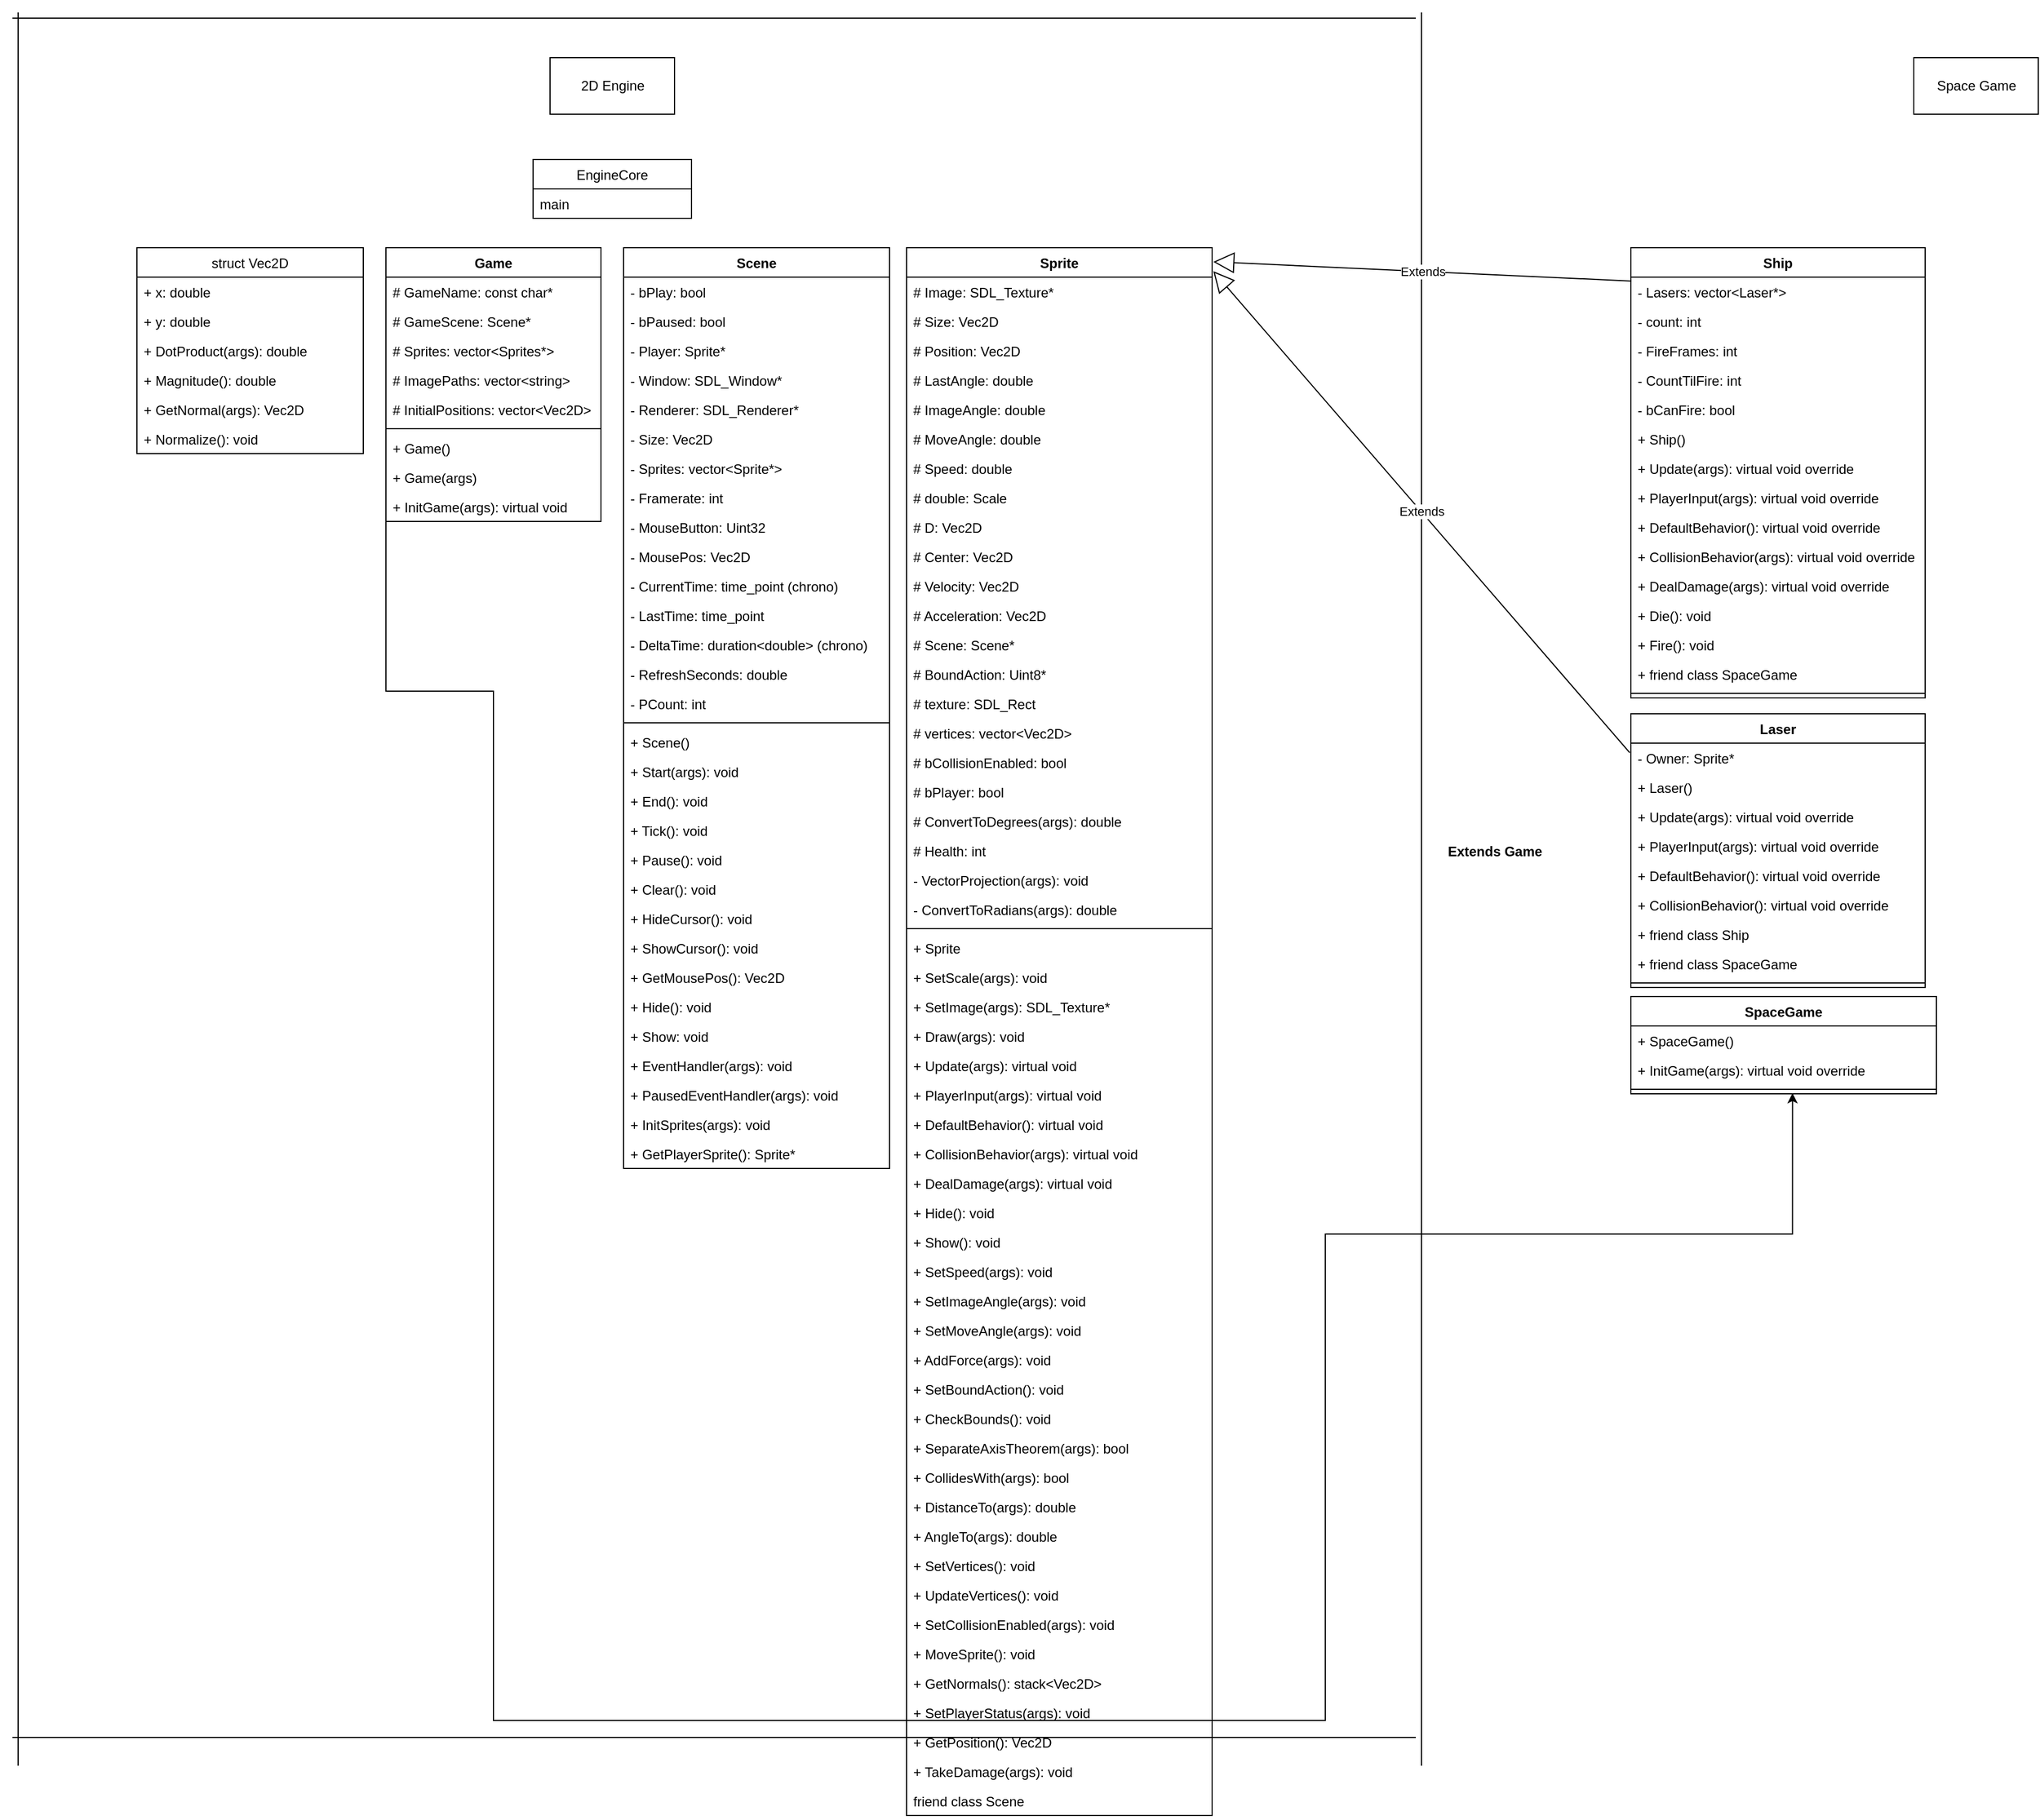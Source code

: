 <mxfile version="15.5.9" type="device"><diagram id="ncvOK1q7Oh20KN4xO-j_" name="Page-1"><mxGraphModel dx="1888" dy="1679" grid="1" gridSize="10" guides="1" tooltips="1" connect="1" arrows="1" fold="1" page="1" pageScale="1" pageWidth="850" pageHeight="1100" math="0" shadow="0"><root><mxCell id="0"/><mxCell id="1" parent="0"/><mxCell id="dJhRRtseYVXLFm0BWdrZ-5" value="Scene" style="swimlane;fontStyle=1;align=center;verticalAlign=top;childLayout=stackLayout;horizontal=1;startSize=26;horizontalStack=0;resizeParent=1;resizeParentMax=0;resizeLast=0;collapsible=1;marginBottom=0;" parent="1" vertex="1"><mxGeometry x="-90" y="-32" width="235" height="814" as="geometry"/></mxCell><mxCell id="dJhRRtseYVXLFm0BWdrZ-6" value="- bPlay: bool" style="text;strokeColor=none;fillColor=none;align=left;verticalAlign=top;spacingLeft=4;spacingRight=4;overflow=hidden;rotatable=0;points=[[0,0.5],[1,0.5]];portConstraint=eastwest;" parent="dJhRRtseYVXLFm0BWdrZ-5" vertex="1"><mxGeometry y="26" width="235" height="26" as="geometry"/></mxCell><mxCell id="dJhRRtseYVXLFm0BWdrZ-9" value="- bPaused: bool" style="text;strokeColor=none;fillColor=none;align=left;verticalAlign=top;spacingLeft=4;spacingRight=4;overflow=hidden;rotatable=0;points=[[0,0.5],[1,0.5]];portConstraint=eastwest;" parent="dJhRRtseYVXLFm0BWdrZ-5" vertex="1"><mxGeometry y="52" width="235" height="26" as="geometry"/></mxCell><mxCell id="dJhRRtseYVXLFm0BWdrZ-10" value="- Player: Sprite*" style="text;strokeColor=none;fillColor=none;align=left;verticalAlign=top;spacingLeft=4;spacingRight=4;overflow=hidden;rotatable=0;points=[[0,0.5],[1,0.5]];portConstraint=eastwest;" parent="dJhRRtseYVXLFm0BWdrZ-5" vertex="1"><mxGeometry y="78" width="235" height="26" as="geometry"/></mxCell><mxCell id="dJhRRtseYVXLFm0BWdrZ-11" value="- Window: SDL_Window*" style="text;strokeColor=none;fillColor=none;align=left;verticalAlign=top;spacingLeft=4;spacingRight=4;overflow=hidden;rotatable=0;points=[[0,0.5],[1,0.5]];portConstraint=eastwest;" parent="dJhRRtseYVXLFm0BWdrZ-5" vertex="1"><mxGeometry y="104" width="235" height="26" as="geometry"/></mxCell><mxCell id="dJhRRtseYVXLFm0BWdrZ-12" value="- Renderer: SDL_Renderer*" style="text;strokeColor=none;fillColor=none;align=left;verticalAlign=top;spacingLeft=4;spacingRight=4;overflow=hidden;rotatable=0;points=[[0,0.5],[1,0.5]];portConstraint=eastwest;" parent="dJhRRtseYVXLFm0BWdrZ-5" vertex="1"><mxGeometry y="130" width="235" height="26" as="geometry"/></mxCell><mxCell id="dJhRRtseYVXLFm0BWdrZ-13" value="- Size: Vec2D" style="text;strokeColor=none;fillColor=none;align=left;verticalAlign=top;spacingLeft=4;spacingRight=4;overflow=hidden;rotatable=0;points=[[0,0.5],[1,0.5]];portConstraint=eastwest;" parent="dJhRRtseYVXLFm0BWdrZ-5" vertex="1"><mxGeometry y="156" width="235" height="26" as="geometry"/></mxCell><mxCell id="dJhRRtseYVXLFm0BWdrZ-14" value="- Sprites: vector&lt;Sprite*&gt;" style="text;strokeColor=none;fillColor=none;align=left;verticalAlign=top;spacingLeft=4;spacingRight=4;overflow=hidden;rotatable=0;points=[[0,0.5],[1,0.5]];portConstraint=eastwest;" parent="dJhRRtseYVXLFm0BWdrZ-5" vertex="1"><mxGeometry y="182" width="235" height="26" as="geometry"/></mxCell><mxCell id="dJhRRtseYVXLFm0BWdrZ-15" value="- Framerate: int" style="text;strokeColor=none;fillColor=none;align=left;verticalAlign=top;spacingLeft=4;spacingRight=4;overflow=hidden;rotatable=0;points=[[0,0.5],[1,0.5]];portConstraint=eastwest;" parent="dJhRRtseYVXLFm0BWdrZ-5" vertex="1"><mxGeometry y="208" width="235" height="26" as="geometry"/></mxCell><mxCell id="dJhRRtseYVXLFm0BWdrZ-16" value="- MouseButton: Uint32" style="text;strokeColor=none;fillColor=none;align=left;verticalAlign=top;spacingLeft=4;spacingRight=4;overflow=hidden;rotatable=0;points=[[0,0.5],[1,0.5]];portConstraint=eastwest;" parent="dJhRRtseYVXLFm0BWdrZ-5" vertex="1"><mxGeometry y="234" width="235" height="26" as="geometry"/></mxCell><mxCell id="dJhRRtseYVXLFm0BWdrZ-17" value="- MousePos: Vec2D" style="text;strokeColor=none;fillColor=none;align=left;verticalAlign=top;spacingLeft=4;spacingRight=4;overflow=hidden;rotatable=0;points=[[0,0.5],[1,0.5]];portConstraint=eastwest;" parent="dJhRRtseYVXLFm0BWdrZ-5" vertex="1"><mxGeometry y="260" width="235" height="26" as="geometry"/></mxCell><mxCell id="dJhRRtseYVXLFm0BWdrZ-18" value="- CurrentTime: time_point (chrono)" style="text;strokeColor=none;fillColor=none;align=left;verticalAlign=top;spacingLeft=4;spacingRight=4;overflow=hidden;rotatable=0;points=[[0,0.5],[1,0.5]];portConstraint=eastwest;" parent="dJhRRtseYVXLFm0BWdrZ-5" vertex="1"><mxGeometry y="286" width="235" height="26" as="geometry"/></mxCell><mxCell id="dJhRRtseYVXLFm0BWdrZ-19" value="- LastTime: time_point" style="text;strokeColor=none;fillColor=none;align=left;verticalAlign=top;spacingLeft=4;spacingRight=4;overflow=hidden;rotatable=0;points=[[0,0.5],[1,0.5]];portConstraint=eastwest;" parent="dJhRRtseYVXLFm0BWdrZ-5" vertex="1"><mxGeometry y="312" width="235" height="26" as="geometry"/></mxCell><mxCell id="dJhRRtseYVXLFm0BWdrZ-20" value="- DeltaTime: duration&lt;double&gt; (chrono)" style="text;strokeColor=none;fillColor=none;align=left;verticalAlign=top;spacingLeft=4;spacingRight=4;overflow=hidden;rotatable=0;points=[[0,0.5],[1,0.5]];portConstraint=eastwest;" parent="dJhRRtseYVXLFm0BWdrZ-5" vertex="1"><mxGeometry y="338" width="235" height="26" as="geometry"/></mxCell><mxCell id="dJhRRtseYVXLFm0BWdrZ-21" value="- RefreshSeconds: double" style="text;strokeColor=none;fillColor=none;align=left;verticalAlign=top;spacingLeft=4;spacingRight=4;overflow=hidden;rotatable=0;points=[[0,0.5],[1,0.5]];portConstraint=eastwest;" parent="dJhRRtseYVXLFm0BWdrZ-5" vertex="1"><mxGeometry y="364" width="235" height="26" as="geometry"/></mxCell><mxCell id="dJhRRtseYVXLFm0BWdrZ-22" value="- PCount: int" style="text;strokeColor=none;fillColor=none;align=left;verticalAlign=top;spacingLeft=4;spacingRight=4;overflow=hidden;rotatable=0;points=[[0,0.5],[1,0.5]];portConstraint=eastwest;" parent="dJhRRtseYVXLFm0BWdrZ-5" vertex="1"><mxGeometry y="390" width="235" height="26" as="geometry"/></mxCell><mxCell id="dJhRRtseYVXLFm0BWdrZ-7" value="" style="line;strokeWidth=1;fillColor=none;align=left;verticalAlign=middle;spacingTop=-1;spacingLeft=3;spacingRight=3;rotatable=0;labelPosition=right;points=[];portConstraint=eastwest;" parent="dJhRRtseYVXLFm0BWdrZ-5" vertex="1"><mxGeometry y="416" width="235" height="8" as="geometry"/></mxCell><mxCell id="dJhRRtseYVXLFm0BWdrZ-8" value="+ Scene()" style="text;strokeColor=none;fillColor=none;align=left;verticalAlign=top;spacingLeft=4;spacingRight=4;overflow=hidden;rotatable=0;points=[[0,0.5],[1,0.5]];portConstraint=eastwest;" parent="dJhRRtseYVXLFm0BWdrZ-5" vertex="1"><mxGeometry y="424" width="235" height="26" as="geometry"/></mxCell><mxCell id="dJhRRtseYVXLFm0BWdrZ-23" value="+ Start(args): void" style="text;strokeColor=none;fillColor=none;align=left;verticalAlign=top;spacingLeft=4;spacingRight=4;overflow=hidden;rotatable=0;points=[[0,0.5],[1,0.5]];portConstraint=eastwest;" parent="dJhRRtseYVXLFm0BWdrZ-5" vertex="1"><mxGeometry y="450" width="235" height="26" as="geometry"/></mxCell><mxCell id="dJhRRtseYVXLFm0BWdrZ-24" value="+ End(): void" style="text;strokeColor=none;fillColor=none;align=left;verticalAlign=top;spacingLeft=4;spacingRight=4;overflow=hidden;rotatable=0;points=[[0,0.5],[1,0.5]];portConstraint=eastwest;" parent="dJhRRtseYVXLFm0BWdrZ-5" vertex="1"><mxGeometry y="476" width="235" height="26" as="geometry"/></mxCell><mxCell id="dJhRRtseYVXLFm0BWdrZ-25" value="+ Tick(): void" style="text;strokeColor=none;fillColor=none;align=left;verticalAlign=top;spacingLeft=4;spacingRight=4;overflow=hidden;rotatable=0;points=[[0,0.5],[1,0.5]];portConstraint=eastwest;" parent="dJhRRtseYVXLFm0BWdrZ-5" vertex="1"><mxGeometry y="502" width="235" height="26" as="geometry"/></mxCell><mxCell id="dJhRRtseYVXLFm0BWdrZ-26" value="+ Pause(): void" style="text;strokeColor=none;fillColor=none;align=left;verticalAlign=top;spacingLeft=4;spacingRight=4;overflow=hidden;rotatable=0;points=[[0,0.5],[1,0.5]];portConstraint=eastwest;" parent="dJhRRtseYVXLFm0BWdrZ-5" vertex="1"><mxGeometry y="528" width="235" height="26" as="geometry"/></mxCell><mxCell id="dJhRRtseYVXLFm0BWdrZ-27" value="+ Clear(): void" style="text;strokeColor=none;fillColor=none;align=left;verticalAlign=top;spacingLeft=4;spacingRight=4;overflow=hidden;rotatable=0;points=[[0,0.5],[1,0.5]];portConstraint=eastwest;" parent="dJhRRtseYVXLFm0BWdrZ-5" vertex="1"><mxGeometry y="554" width="235" height="26" as="geometry"/></mxCell><mxCell id="dJhRRtseYVXLFm0BWdrZ-28" value="+ HideCursor(): void" style="text;strokeColor=none;fillColor=none;align=left;verticalAlign=top;spacingLeft=4;spacingRight=4;overflow=hidden;rotatable=0;points=[[0,0.5],[1,0.5]];portConstraint=eastwest;" parent="dJhRRtseYVXLFm0BWdrZ-5" vertex="1"><mxGeometry y="580" width="235" height="26" as="geometry"/></mxCell><mxCell id="dJhRRtseYVXLFm0BWdrZ-29" value="+ ShowCursor(): void" style="text;strokeColor=none;fillColor=none;align=left;verticalAlign=top;spacingLeft=4;spacingRight=4;overflow=hidden;rotatable=0;points=[[0,0.5],[1,0.5]];portConstraint=eastwest;" parent="dJhRRtseYVXLFm0BWdrZ-5" vertex="1"><mxGeometry y="606" width="235" height="26" as="geometry"/></mxCell><mxCell id="dJhRRtseYVXLFm0BWdrZ-30" value="+ GetMousePos(): Vec2D" style="text;strokeColor=none;fillColor=none;align=left;verticalAlign=top;spacingLeft=4;spacingRight=4;overflow=hidden;rotatable=0;points=[[0,0.5],[1,0.5]];portConstraint=eastwest;" parent="dJhRRtseYVXLFm0BWdrZ-5" vertex="1"><mxGeometry y="632" width="235" height="26" as="geometry"/></mxCell><mxCell id="dJhRRtseYVXLFm0BWdrZ-31" value="+ Hide(): void" style="text;strokeColor=none;fillColor=none;align=left;verticalAlign=top;spacingLeft=4;spacingRight=4;overflow=hidden;rotatable=0;points=[[0,0.5],[1,0.5]];portConstraint=eastwest;" parent="dJhRRtseYVXLFm0BWdrZ-5" vertex="1"><mxGeometry y="658" width="235" height="26" as="geometry"/></mxCell><mxCell id="dJhRRtseYVXLFm0BWdrZ-32" value="+ Show: void" style="text;strokeColor=none;fillColor=none;align=left;verticalAlign=top;spacingLeft=4;spacingRight=4;overflow=hidden;rotatable=0;points=[[0,0.5],[1,0.5]];portConstraint=eastwest;" parent="dJhRRtseYVXLFm0BWdrZ-5" vertex="1"><mxGeometry y="684" width="235" height="26" as="geometry"/></mxCell><mxCell id="dJhRRtseYVXLFm0BWdrZ-33" value="+ EventHandler(args): void" style="text;strokeColor=none;fillColor=none;align=left;verticalAlign=top;spacingLeft=4;spacingRight=4;overflow=hidden;rotatable=0;points=[[0,0.5],[1,0.5]];portConstraint=eastwest;" parent="dJhRRtseYVXLFm0BWdrZ-5" vertex="1"><mxGeometry y="710" width="235" height="26" as="geometry"/></mxCell><mxCell id="dJhRRtseYVXLFm0BWdrZ-34" value="+ PausedEventHandler(args): void" style="text;strokeColor=none;fillColor=none;align=left;verticalAlign=top;spacingLeft=4;spacingRight=4;overflow=hidden;rotatable=0;points=[[0,0.5],[1,0.5]];portConstraint=eastwest;" parent="dJhRRtseYVXLFm0BWdrZ-5" vertex="1"><mxGeometry y="736" width="235" height="26" as="geometry"/></mxCell><mxCell id="dJhRRtseYVXLFm0BWdrZ-35" value="+ InitSprites(args): void" style="text;strokeColor=none;fillColor=none;align=left;verticalAlign=top;spacingLeft=4;spacingRight=4;overflow=hidden;rotatable=0;points=[[0,0.5],[1,0.5]];portConstraint=eastwest;" parent="dJhRRtseYVXLFm0BWdrZ-5" vertex="1"><mxGeometry y="762" width="235" height="26" as="geometry"/></mxCell><mxCell id="dJhRRtseYVXLFm0BWdrZ-36" value="+ GetPlayerSprite(): Sprite*" style="text;strokeColor=none;fillColor=none;align=left;verticalAlign=top;spacingLeft=4;spacingRight=4;overflow=hidden;rotatable=0;points=[[0,0.5],[1,0.5]];portConstraint=eastwest;" parent="dJhRRtseYVXLFm0BWdrZ-5" vertex="1"><mxGeometry y="788" width="235" height="26" as="geometry"/></mxCell><mxCell id="dJhRRtseYVXLFm0BWdrZ-37" value="Sprite" style="swimlane;fontStyle=1;align=center;verticalAlign=top;childLayout=stackLayout;horizontal=1;startSize=26;horizontalStack=0;resizeParent=1;resizeParentMax=0;resizeLast=0;collapsible=1;marginBottom=0;" parent="1" vertex="1"><mxGeometry x="160" y="-32" width="270" height="1386" as="geometry"/></mxCell><mxCell id="dJhRRtseYVXLFm0BWdrZ-38" value="# Image: SDL_Texture*" style="text;strokeColor=none;fillColor=none;align=left;verticalAlign=top;spacingLeft=4;spacingRight=4;overflow=hidden;rotatable=0;points=[[0,0.5],[1,0.5]];portConstraint=eastwest;" parent="dJhRRtseYVXLFm0BWdrZ-37" vertex="1"><mxGeometry y="26" width="270" height="26" as="geometry"/></mxCell><mxCell id="dJhRRtseYVXLFm0BWdrZ-41" value="# Size: Vec2D" style="text;strokeColor=none;fillColor=none;align=left;verticalAlign=top;spacingLeft=4;spacingRight=4;overflow=hidden;rotatable=0;points=[[0,0.5],[1,0.5]];portConstraint=eastwest;" parent="dJhRRtseYVXLFm0BWdrZ-37" vertex="1"><mxGeometry y="52" width="270" height="26" as="geometry"/></mxCell><mxCell id="dJhRRtseYVXLFm0BWdrZ-42" value="# Position: Vec2D" style="text;strokeColor=none;fillColor=none;align=left;verticalAlign=top;spacingLeft=4;spacingRight=4;overflow=hidden;rotatable=0;points=[[0,0.5],[1,0.5]];portConstraint=eastwest;" parent="dJhRRtseYVXLFm0BWdrZ-37" vertex="1"><mxGeometry y="78" width="270" height="26" as="geometry"/></mxCell><mxCell id="dJhRRtseYVXLFm0BWdrZ-43" value="# LastAngle: double" style="text;strokeColor=none;fillColor=none;align=left;verticalAlign=top;spacingLeft=4;spacingRight=4;overflow=hidden;rotatable=0;points=[[0,0.5],[1,0.5]];portConstraint=eastwest;" parent="dJhRRtseYVXLFm0BWdrZ-37" vertex="1"><mxGeometry y="104" width="270" height="26" as="geometry"/></mxCell><mxCell id="dJhRRtseYVXLFm0BWdrZ-44" value="# ImageAngle: double" style="text;strokeColor=none;fillColor=none;align=left;verticalAlign=top;spacingLeft=4;spacingRight=4;overflow=hidden;rotatable=0;points=[[0,0.5],[1,0.5]];portConstraint=eastwest;" parent="dJhRRtseYVXLFm0BWdrZ-37" vertex="1"><mxGeometry y="130" width="270" height="26" as="geometry"/></mxCell><mxCell id="dJhRRtseYVXLFm0BWdrZ-45" value="# MoveAngle: double" style="text;strokeColor=none;fillColor=none;align=left;verticalAlign=top;spacingLeft=4;spacingRight=4;overflow=hidden;rotatable=0;points=[[0,0.5],[1,0.5]];portConstraint=eastwest;" parent="dJhRRtseYVXLFm0BWdrZ-37" vertex="1"><mxGeometry y="156" width="270" height="26" as="geometry"/></mxCell><mxCell id="dJhRRtseYVXLFm0BWdrZ-46" value="# Speed: double" style="text;strokeColor=none;fillColor=none;align=left;verticalAlign=top;spacingLeft=4;spacingRight=4;overflow=hidden;rotatable=0;points=[[0,0.5],[1,0.5]];portConstraint=eastwest;" parent="dJhRRtseYVXLFm0BWdrZ-37" vertex="1"><mxGeometry y="182" width="270" height="26" as="geometry"/></mxCell><mxCell id="dJhRRtseYVXLFm0BWdrZ-47" value="# double: Scale" style="text;strokeColor=none;fillColor=none;align=left;verticalAlign=top;spacingLeft=4;spacingRight=4;overflow=hidden;rotatable=0;points=[[0,0.5],[1,0.5]];portConstraint=eastwest;" parent="dJhRRtseYVXLFm0BWdrZ-37" vertex="1"><mxGeometry y="208" width="270" height="26" as="geometry"/></mxCell><mxCell id="dJhRRtseYVXLFm0BWdrZ-48" value="# D: Vec2D" style="text;strokeColor=none;fillColor=none;align=left;verticalAlign=top;spacingLeft=4;spacingRight=4;overflow=hidden;rotatable=0;points=[[0,0.5],[1,0.5]];portConstraint=eastwest;" parent="dJhRRtseYVXLFm0BWdrZ-37" vertex="1"><mxGeometry y="234" width="270" height="26" as="geometry"/></mxCell><mxCell id="dJhRRtseYVXLFm0BWdrZ-49" value="# Center: Vec2D" style="text;strokeColor=none;fillColor=none;align=left;verticalAlign=top;spacingLeft=4;spacingRight=4;overflow=hidden;rotatable=0;points=[[0,0.5],[1,0.5]];portConstraint=eastwest;" parent="dJhRRtseYVXLFm0BWdrZ-37" vertex="1"><mxGeometry y="260" width="270" height="26" as="geometry"/></mxCell><mxCell id="dJhRRtseYVXLFm0BWdrZ-50" value="# Velocity: Vec2D" style="text;strokeColor=none;fillColor=none;align=left;verticalAlign=top;spacingLeft=4;spacingRight=4;overflow=hidden;rotatable=0;points=[[0,0.5],[1,0.5]];portConstraint=eastwest;" parent="dJhRRtseYVXLFm0BWdrZ-37" vertex="1"><mxGeometry y="286" width="270" height="26" as="geometry"/></mxCell><mxCell id="dJhRRtseYVXLFm0BWdrZ-51" value="# Acceleration: Vec2D" style="text;strokeColor=none;fillColor=none;align=left;verticalAlign=top;spacingLeft=4;spacingRight=4;overflow=hidden;rotatable=0;points=[[0,0.5],[1,0.5]];portConstraint=eastwest;" parent="dJhRRtseYVXLFm0BWdrZ-37" vertex="1"><mxGeometry y="312" width="270" height="26" as="geometry"/></mxCell><mxCell id="dJhRRtseYVXLFm0BWdrZ-52" value="# Scene: Scene* " style="text;strokeColor=none;fillColor=none;align=left;verticalAlign=top;spacingLeft=4;spacingRight=4;overflow=hidden;rotatable=0;points=[[0,0.5],[1,0.5]];portConstraint=eastwest;" parent="dJhRRtseYVXLFm0BWdrZ-37" vertex="1"><mxGeometry y="338" width="270" height="26" as="geometry"/></mxCell><mxCell id="dJhRRtseYVXLFm0BWdrZ-53" value="# BoundAction: Uint8*" style="text;strokeColor=none;fillColor=none;align=left;verticalAlign=top;spacingLeft=4;spacingRight=4;overflow=hidden;rotatable=0;points=[[0,0.5],[1,0.5]];portConstraint=eastwest;" parent="dJhRRtseYVXLFm0BWdrZ-37" vertex="1"><mxGeometry y="364" width="270" height="26" as="geometry"/></mxCell><mxCell id="dJhRRtseYVXLFm0BWdrZ-54" value="# texture: SDL_Rect" style="text;strokeColor=none;fillColor=none;align=left;verticalAlign=top;spacingLeft=4;spacingRight=4;overflow=hidden;rotatable=0;points=[[0,0.5],[1,0.5]];portConstraint=eastwest;" parent="dJhRRtseYVXLFm0BWdrZ-37" vertex="1"><mxGeometry y="390" width="270" height="26" as="geometry"/></mxCell><mxCell id="dJhRRtseYVXLFm0BWdrZ-55" value="# vertices: vector&lt;Vec2D&gt;" style="text;strokeColor=none;fillColor=none;align=left;verticalAlign=top;spacingLeft=4;spacingRight=4;overflow=hidden;rotatable=0;points=[[0,0.5],[1,0.5]];portConstraint=eastwest;" parent="dJhRRtseYVXLFm0BWdrZ-37" vertex="1"><mxGeometry y="416" width="270" height="26" as="geometry"/></mxCell><mxCell id="dJhRRtseYVXLFm0BWdrZ-56" value="# bCollisionEnabled: bool" style="text;strokeColor=none;fillColor=none;align=left;verticalAlign=top;spacingLeft=4;spacingRight=4;overflow=hidden;rotatable=0;points=[[0,0.5],[1,0.5]];portConstraint=eastwest;" parent="dJhRRtseYVXLFm0BWdrZ-37" vertex="1"><mxGeometry y="442" width="270" height="26" as="geometry"/></mxCell><mxCell id="dJhRRtseYVXLFm0BWdrZ-57" value="# bPlayer: bool" style="text;strokeColor=none;fillColor=none;align=left;verticalAlign=top;spacingLeft=4;spacingRight=4;overflow=hidden;rotatable=0;points=[[0,0.5],[1,0.5]];portConstraint=eastwest;" parent="dJhRRtseYVXLFm0BWdrZ-37" vertex="1"><mxGeometry y="468" width="270" height="26" as="geometry"/></mxCell><mxCell id="dJhRRtseYVXLFm0BWdrZ-58" value="# ConvertToDegrees(args): double" style="text;strokeColor=none;fillColor=none;align=left;verticalAlign=top;spacingLeft=4;spacingRight=4;overflow=hidden;rotatable=0;points=[[0,0.5],[1,0.5]];portConstraint=eastwest;" parent="dJhRRtseYVXLFm0BWdrZ-37" vertex="1"><mxGeometry y="494" width="270" height="26" as="geometry"/></mxCell><mxCell id="jcmkgmr-Lr4415wt_RFJ-8" value="# Health: int" style="text;strokeColor=none;fillColor=none;align=left;verticalAlign=top;spacingLeft=4;spacingRight=4;overflow=hidden;rotatable=0;points=[[0,0.5],[1,0.5]];portConstraint=eastwest;" vertex="1" parent="dJhRRtseYVXLFm0BWdrZ-37"><mxGeometry y="520" width="270" height="26" as="geometry"/></mxCell><mxCell id="dJhRRtseYVXLFm0BWdrZ-59" value="- VectorProjection(args): void" style="text;strokeColor=none;fillColor=none;align=left;verticalAlign=top;spacingLeft=4;spacingRight=4;overflow=hidden;rotatable=0;points=[[0,0.5],[1,0.5]];portConstraint=eastwest;" parent="dJhRRtseYVXLFm0BWdrZ-37" vertex="1"><mxGeometry y="546" width="270" height="26" as="geometry"/></mxCell><mxCell id="dJhRRtseYVXLFm0BWdrZ-60" value="- ConvertToRadians(args): double" style="text;strokeColor=none;fillColor=none;align=left;verticalAlign=top;spacingLeft=4;spacingRight=4;overflow=hidden;rotatable=0;points=[[0,0.5],[1,0.5]];portConstraint=eastwest;" parent="dJhRRtseYVXLFm0BWdrZ-37" vertex="1"><mxGeometry y="572" width="270" height="26" as="geometry"/></mxCell><mxCell id="dJhRRtseYVXLFm0BWdrZ-39" value="" style="line;strokeWidth=1;fillColor=none;align=left;verticalAlign=middle;spacingTop=-1;spacingLeft=3;spacingRight=3;rotatable=0;labelPosition=right;points=[];portConstraint=eastwest;" parent="dJhRRtseYVXLFm0BWdrZ-37" vertex="1"><mxGeometry y="598" width="270" height="8" as="geometry"/></mxCell><mxCell id="dJhRRtseYVXLFm0BWdrZ-40" value="+ Sprite" style="text;strokeColor=none;fillColor=none;align=left;verticalAlign=top;spacingLeft=4;spacingRight=4;overflow=hidden;rotatable=0;points=[[0,0.5],[1,0.5]];portConstraint=eastwest;" parent="dJhRRtseYVXLFm0BWdrZ-37" vertex="1"><mxGeometry y="606" width="270" height="26" as="geometry"/></mxCell><mxCell id="dJhRRtseYVXLFm0BWdrZ-61" value="+ SetScale(args): void" style="text;strokeColor=none;fillColor=none;align=left;verticalAlign=top;spacingLeft=4;spacingRight=4;overflow=hidden;rotatable=0;points=[[0,0.5],[1,0.5]];portConstraint=eastwest;" parent="dJhRRtseYVXLFm0BWdrZ-37" vertex="1"><mxGeometry y="632" width="270" height="26" as="geometry"/></mxCell><mxCell id="dJhRRtseYVXLFm0BWdrZ-62" value="+ SetImage(args): SDL_Texture*" style="text;strokeColor=none;fillColor=none;align=left;verticalAlign=top;spacingLeft=4;spacingRight=4;overflow=hidden;rotatable=0;points=[[0,0.5],[1,0.5]];portConstraint=eastwest;" parent="dJhRRtseYVXLFm0BWdrZ-37" vertex="1"><mxGeometry y="658" width="270" height="26" as="geometry"/></mxCell><mxCell id="dJhRRtseYVXLFm0BWdrZ-63" value="+ Draw(args): void" style="text;strokeColor=none;fillColor=none;align=left;verticalAlign=top;spacingLeft=4;spacingRight=4;overflow=hidden;rotatable=0;points=[[0,0.5],[1,0.5]];portConstraint=eastwest;" parent="dJhRRtseYVXLFm0BWdrZ-37" vertex="1"><mxGeometry y="684" width="270" height="26" as="geometry"/></mxCell><mxCell id="dJhRRtseYVXLFm0BWdrZ-65" value="+ Update(args): virtual void" style="text;strokeColor=none;fillColor=none;align=left;verticalAlign=top;spacingLeft=4;spacingRight=4;overflow=hidden;rotatable=0;points=[[0,0.5],[1,0.5]];portConstraint=eastwest;" parent="dJhRRtseYVXLFm0BWdrZ-37" vertex="1"><mxGeometry y="710" width="270" height="26" as="geometry"/></mxCell><mxCell id="dJhRRtseYVXLFm0BWdrZ-66" value="+ PlayerInput(args): virtual void" style="text;strokeColor=none;fillColor=none;align=left;verticalAlign=top;spacingLeft=4;spacingRight=4;overflow=hidden;rotatable=0;points=[[0,0.5],[1,0.5]];portConstraint=eastwest;" parent="dJhRRtseYVXLFm0BWdrZ-37" vertex="1"><mxGeometry y="736" width="270" height="26" as="geometry"/></mxCell><mxCell id="dJhRRtseYVXLFm0BWdrZ-67" value="+ DefaultBehavior(): virtual void" style="text;strokeColor=none;fillColor=none;align=left;verticalAlign=top;spacingLeft=4;spacingRight=4;overflow=hidden;rotatable=0;points=[[0,0.5],[1,0.5]];portConstraint=eastwest;" parent="dJhRRtseYVXLFm0BWdrZ-37" vertex="1"><mxGeometry y="762" width="270" height="26" as="geometry"/></mxCell><mxCell id="jcmkgmr-Lr4415wt_RFJ-2" value="+ CollisionBehavior(args): virtual void" style="text;strokeColor=none;fillColor=none;align=left;verticalAlign=top;spacingLeft=4;spacingRight=4;overflow=hidden;rotatable=0;points=[[0,0.5],[1,0.5]];portConstraint=eastwest;" vertex="1" parent="dJhRRtseYVXLFm0BWdrZ-37"><mxGeometry y="788" width="270" height="26" as="geometry"/></mxCell><mxCell id="jcmkgmr-Lr4415wt_RFJ-7" value="+ DealDamage(args): virtual void" style="text;strokeColor=none;fillColor=none;align=left;verticalAlign=top;spacingLeft=4;spacingRight=4;overflow=hidden;rotatable=0;points=[[0,0.5],[1,0.5]];portConstraint=eastwest;" vertex="1" parent="dJhRRtseYVXLFm0BWdrZ-37"><mxGeometry y="814" width="270" height="26" as="geometry"/></mxCell><mxCell id="dJhRRtseYVXLFm0BWdrZ-68" value="+ Hide(): void" style="text;strokeColor=none;fillColor=none;align=left;verticalAlign=top;spacingLeft=4;spacingRight=4;overflow=hidden;rotatable=0;points=[[0,0.5],[1,0.5]];portConstraint=eastwest;" parent="dJhRRtseYVXLFm0BWdrZ-37" vertex="1"><mxGeometry y="840" width="270" height="26" as="geometry"/></mxCell><mxCell id="dJhRRtseYVXLFm0BWdrZ-69" value="+ Show(): void" style="text;strokeColor=none;fillColor=none;align=left;verticalAlign=top;spacingLeft=4;spacingRight=4;overflow=hidden;rotatable=0;points=[[0,0.5],[1,0.5]];portConstraint=eastwest;" parent="dJhRRtseYVXLFm0BWdrZ-37" vertex="1"><mxGeometry y="866" width="270" height="26" as="geometry"/></mxCell><mxCell id="dJhRRtseYVXLFm0BWdrZ-70" value="+ SetSpeed(args): void" style="text;strokeColor=none;fillColor=none;align=left;verticalAlign=top;spacingLeft=4;spacingRight=4;overflow=hidden;rotatable=0;points=[[0,0.5],[1,0.5]];portConstraint=eastwest;" parent="dJhRRtseYVXLFm0BWdrZ-37" vertex="1"><mxGeometry y="892" width="270" height="26" as="geometry"/></mxCell><mxCell id="dJhRRtseYVXLFm0BWdrZ-71" value="+ SetImageAngle(args): void" style="text;strokeColor=none;fillColor=none;align=left;verticalAlign=top;spacingLeft=4;spacingRight=4;overflow=hidden;rotatable=0;points=[[0,0.5],[1,0.5]];portConstraint=eastwest;" parent="dJhRRtseYVXLFm0BWdrZ-37" vertex="1"><mxGeometry y="918" width="270" height="26" as="geometry"/></mxCell><mxCell id="dJhRRtseYVXLFm0BWdrZ-72" value="+ SetMoveAngle(args): void" style="text;strokeColor=none;fillColor=none;align=left;verticalAlign=top;spacingLeft=4;spacingRight=4;overflow=hidden;rotatable=0;points=[[0,0.5],[1,0.5]];portConstraint=eastwest;" parent="dJhRRtseYVXLFm0BWdrZ-37" vertex="1"><mxGeometry y="944" width="270" height="26" as="geometry"/></mxCell><mxCell id="dJhRRtseYVXLFm0BWdrZ-73" value="+ AddForce(args): void" style="text;strokeColor=none;fillColor=none;align=left;verticalAlign=top;spacingLeft=4;spacingRight=4;overflow=hidden;rotatable=0;points=[[0,0.5],[1,0.5]];portConstraint=eastwest;" parent="dJhRRtseYVXLFm0BWdrZ-37" vertex="1"><mxGeometry y="970" width="270" height="26" as="geometry"/></mxCell><mxCell id="dJhRRtseYVXLFm0BWdrZ-74" value="+ SetBoundAction(): void" style="text;strokeColor=none;fillColor=none;align=left;verticalAlign=top;spacingLeft=4;spacingRight=4;overflow=hidden;rotatable=0;points=[[0,0.5],[1,0.5]];portConstraint=eastwest;" parent="dJhRRtseYVXLFm0BWdrZ-37" vertex="1"><mxGeometry y="996" width="270" height="26" as="geometry"/></mxCell><mxCell id="dJhRRtseYVXLFm0BWdrZ-75" value="+ CheckBounds(): void" style="text;strokeColor=none;fillColor=none;align=left;verticalAlign=top;spacingLeft=4;spacingRight=4;overflow=hidden;rotatable=0;points=[[0,0.5],[1,0.5]];portConstraint=eastwest;" parent="dJhRRtseYVXLFm0BWdrZ-37" vertex="1"><mxGeometry y="1022" width="270" height="26" as="geometry"/></mxCell><mxCell id="dJhRRtseYVXLFm0BWdrZ-76" value="+ SeparateAxisTheorem(args): bool" style="text;strokeColor=none;fillColor=none;align=left;verticalAlign=top;spacingLeft=4;spacingRight=4;overflow=hidden;rotatable=0;points=[[0,0.5],[1,0.5]];portConstraint=eastwest;" parent="dJhRRtseYVXLFm0BWdrZ-37" vertex="1"><mxGeometry y="1048" width="270" height="26" as="geometry"/></mxCell><mxCell id="dJhRRtseYVXLFm0BWdrZ-77" value="+ CollidesWith(args): bool" style="text;strokeColor=none;fillColor=none;align=left;verticalAlign=top;spacingLeft=4;spacingRight=4;overflow=hidden;rotatable=0;points=[[0,0.5],[1,0.5]];portConstraint=eastwest;" parent="dJhRRtseYVXLFm0BWdrZ-37" vertex="1"><mxGeometry y="1074" width="270" height="26" as="geometry"/></mxCell><mxCell id="dJhRRtseYVXLFm0BWdrZ-78" value="+ DistanceTo(args): double" style="text;strokeColor=none;fillColor=none;align=left;verticalAlign=top;spacingLeft=4;spacingRight=4;overflow=hidden;rotatable=0;points=[[0,0.5],[1,0.5]];portConstraint=eastwest;" parent="dJhRRtseYVXLFm0BWdrZ-37" vertex="1"><mxGeometry y="1100" width="270" height="26" as="geometry"/></mxCell><mxCell id="dJhRRtseYVXLFm0BWdrZ-79" value="+ AngleTo(args): double" style="text;strokeColor=none;fillColor=none;align=left;verticalAlign=top;spacingLeft=4;spacingRight=4;overflow=hidden;rotatable=0;points=[[0,0.5],[1,0.5]];portConstraint=eastwest;" parent="dJhRRtseYVXLFm0BWdrZ-37" vertex="1"><mxGeometry y="1126" width="270" height="26" as="geometry"/></mxCell><mxCell id="dJhRRtseYVXLFm0BWdrZ-80" value="+ SetVertices(): void" style="text;strokeColor=none;fillColor=none;align=left;verticalAlign=top;spacingLeft=4;spacingRight=4;overflow=hidden;rotatable=0;points=[[0,0.5],[1,0.5]];portConstraint=eastwest;" parent="dJhRRtseYVXLFm0BWdrZ-37" vertex="1"><mxGeometry y="1152" width="270" height="26" as="geometry"/></mxCell><mxCell id="dJhRRtseYVXLFm0BWdrZ-81" value="+ UpdateVertices(): void" style="text;strokeColor=none;fillColor=none;align=left;verticalAlign=top;spacingLeft=4;spacingRight=4;overflow=hidden;rotatable=0;points=[[0,0.5],[1,0.5]];portConstraint=eastwest;" parent="dJhRRtseYVXLFm0BWdrZ-37" vertex="1"><mxGeometry y="1178" width="270" height="26" as="geometry"/></mxCell><mxCell id="dJhRRtseYVXLFm0BWdrZ-82" value="+ SetCollisionEnabled(args): void" style="text;strokeColor=none;fillColor=none;align=left;verticalAlign=top;spacingLeft=4;spacingRight=4;overflow=hidden;rotatable=0;points=[[0,0.5],[1,0.5]];portConstraint=eastwest;" parent="dJhRRtseYVXLFm0BWdrZ-37" vertex="1"><mxGeometry y="1204" width="270" height="26" as="geometry"/></mxCell><mxCell id="dJhRRtseYVXLFm0BWdrZ-83" value="+ MoveSprite(): void" style="text;strokeColor=none;fillColor=none;align=left;verticalAlign=top;spacingLeft=4;spacingRight=4;overflow=hidden;rotatable=0;points=[[0,0.5],[1,0.5]];portConstraint=eastwest;" parent="dJhRRtseYVXLFm0BWdrZ-37" vertex="1"><mxGeometry y="1230" width="270" height="26" as="geometry"/></mxCell><mxCell id="dJhRRtseYVXLFm0BWdrZ-84" value="+ GetNormals(): stack&lt;Vec2D&gt;" style="text;strokeColor=none;fillColor=none;align=left;verticalAlign=top;spacingLeft=4;spacingRight=4;overflow=hidden;rotatable=0;points=[[0,0.5],[1,0.5]];portConstraint=eastwest;" parent="dJhRRtseYVXLFm0BWdrZ-37" vertex="1"><mxGeometry y="1256" width="270" height="26" as="geometry"/></mxCell><mxCell id="dJhRRtseYVXLFm0BWdrZ-85" value="+ SetPlayerStatus(args): void" style="text;strokeColor=none;fillColor=none;align=left;verticalAlign=top;spacingLeft=4;spacingRight=4;overflow=hidden;rotatable=0;points=[[0,0.5],[1,0.5]];portConstraint=eastwest;" parent="dJhRRtseYVXLFm0BWdrZ-37" vertex="1"><mxGeometry y="1282" width="270" height="26" as="geometry"/></mxCell><mxCell id="dJhRRtseYVXLFm0BWdrZ-86" value="+ GetPosition(): Vec2D" style="text;strokeColor=none;fillColor=none;align=left;verticalAlign=top;spacingLeft=4;spacingRight=4;overflow=hidden;rotatable=0;points=[[0,0.5],[1,0.5]];portConstraint=eastwest;" parent="dJhRRtseYVXLFm0BWdrZ-37" vertex="1"><mxGeometry y="1308" width="270" height="26" as="geometry"/></mxCell><mxCell id="jcmkgmr-Lr4415wt_RFJ-1" value="+ TakeDamage(args): void " style="text;strokeColor=none;fillColor=none;align=left;verticalAlign=top;spacingLeft=4;spacingRight=4;overflow=hidden;rotatable=0;points=[[0,0.5],[1,0.5]];portConstraint=eastwest;" vertex="1" parent="dJhRRtseYVXLFm0BWdrZ-37"><mxGeometry y="1334" width="270" height="26" as="geometry"/></mxCell><mxCell id="dJhRRtseYVXLFm0BWdrZ-87" value="friend class Scene" style="text;strokeColor=none;fillColor=none;align=left;verticalAlign=top;spacingLeft=4;spacingRight=4;overflow=hidden;rotatable=0;points=[[0,0.5],[1,0.5]];portConstraint=eastwest;" parent="dJhRRtseYVXLFm0BWdrZ-37" vertex="1"><mxGeometry y="1360" width="270" height="26" as="geometry"/></mxCell><mxCell id="dJhRRtseYVXLFm0BWdrZ-150" style="edgeStyle=orthogonalEdgeStyle;rounded=0;orthogonalLoop=1;jettySize=auto;html=1;exitX=0;exitY=0.5;exitDx=0;exitDy=0;entryX=0.529;entryY=0.926;entryDx=0;entryDy=0;entryPerimeter=0;" parent="1" source="dJhRRtseYVXLFm0BWdrZ-97" target="dJhRRtseYVXLFm0BWdrZ-147" edge="1"><mxGeometry relative="1" as="geometry"><Array as="points"><mxPoint x="-300" y="360"/><mxPoint x="-205" y="360"/><mxPoint x="-205" y="1270"/><mxPoint x="530" y="1270"/><mxPoint x="530" y="840"/><mxPoint x="943" y="840"/></Array></mxGeometry></mxCell><mxCell id="dJhRRtseYVXLFm0BWdrZ-88" value="Game" style="swimlane;fontStyle=1;align=center;verticalAlign=top;childLayout=stackLayout;horizontal=1;startSize=26;horizontalStack=0;resizeParent=1;resizeParentMax=0;resizeLast=0;collapsible=1;marginBottom=0;" parent="1" vertex="1"><mxGeometry x="-300" y="-32" width="190" height="242" as="geometry"/></mxCell><mxCell id="dJhRRtseYVXLFm0BWdrZ-89" value="# GameName: const char*" style="text;strokeColor=none;fillColor=none;align=left;verticalAlign=top;spacingLeft=4;spacingRight=4;overflow=hidden;rotatable=0;points=[[0,0.5],[1,0.5]];portConstraint=eastwest;" parent="dJhRRtseYVXLFm0BWdrZ-88" vertex="1"><mxGeometry y="26" width="190" height="26" as="geometry"/></mxCell><mxCell id="dJhRRtseYVXLFm0BWdrZ-92" value="# GameScene: Scene*" style="text;strokeColor=none;fillColor=none;align=left;verticalAlign=top;spacingLeft=4;spacingRight=4;overflow=hidden;rotatable=0;points=[[0,0.5],[1,0.5]];portConstraint=eastwest;" parent="dJhRRtseYVXLFm0BWdrZ-88" vertex="1"><mxGeometry y="52" width="190" height="26" as="geometry"/></mxCell><mxCell id="dJhRRtseYVXLFm0BWdrZ-93" value="# Sprites: vector&lt;Sprites*&gt;" style="text;strokeColor=none;fillColor=none;align=left;verticalAlign=top;spacingLeft=4;spacingRight=4;overflow=hidden;rotatable=0;points=[[0,0.5],[1,0.5]];portConstraint=eastwest;" parent="dJhRRtseYVXLFm0BWdrZ-88" vertex="1"><mxGeometry y="78" width="190" height="26" as="geometry"/></mxCell><mxCell id="dJhRRtseYVXLFm0BWdrZ-94" value="# ImagePaths: vector&lt;string&gt;" style="text;strokeColor=none;fillColor=none;align=left;verticalAlign=top;spacingLeft=4;spacingRight=4;overflow=hidden;rotatable=0;points=[[0,0.5],[1,0.5]];portConstraint=eastwest;" parent="dJhRRtseYVXLFm0BWdrZ-88" vertex="1"><mxGeometry y="104" width="190" height="26" as="geometry"/></mxCell><mxCell id="dJhRRtseYVXLFm0BWdrZ-95" value="# InitialPositions: vector&lt;Vec2D&gt;" style="text;strokeColor=none;fillColor=none;align=left;verticalAlign=top;spacingLeft=4;spacingRight=4;overflow=hidden;rotatable=0;points=[[0,0.5],[1,0.5]];portConstraint=eastwest;" parent="dJhRRtseYVXLFm0BWdrZ-88" vertex="1"><mxGeometry y="130" width="190" height="26" as="geometry"/></mxCell><mxCell id="dJhRRtseYVXLFm0BWdrZ-90" value="" style="line;strokeWidth=1;fillColor=none;align=left;verticalAlign=middle;spacingTop=-1;spacingLeft=3;spacingRight=3;rotatable=0;labelPosition=right;points=[];portConstraint=eastwest;" parent="dJhRRtseYVXLFm0BWdrZ-88" vertex="1"><mxGeometry y="156" width="190" height="8" as="geometry"/></mxCell><mxCell id="dJhRRtseYVXLFm0BWdrZ-91" value="+ Game()" style="text;strokeColor=none;fillColor=none;align=left;verticalAlign=top;spacingLeft=4;spacingRight=4;overflow=hidden;rotatable=0;points=[[0,0.5],[1,0.5]];portConstraint=eastwest;" parent="dJhRRtseYVXLFm0BWdrZ-88" vertex="1"><mxGeometry y="164" width="190" height="26" as="geometry"/></mxCell><mxCell id="dJhRRtseYVXLFm0BWdrZ-96" value="+ Game(args)" style="text;strokeColor=none;fillColor=none;align=left;verticalAlign=top;spacingLeft=4;spacingRight=4;overflow=hidden;rotatable=0;points=[[0,0.5],[1,0.5]];portConstraint=eastwest;" parent="dJhRRtseYVXLFm0BWdrZ-88" vertex="1"><mxGeometry y="190" width="190" height="26" as="geometry"/></mxCell><mxCell id="dJhRRtseYVXLFm0BWdrZ-97" value="+ InitGame(args): virtual void" style="text;strokeColor=none;fillColor=none;align=left;verticalAlign=top;spacingLeft=4;spacingRight=4;overflow=hidden;rotatable=0;points=[[0,0.5],[1,0.5]];portConstraint=eastwest;" parent="dJhRRtseYVXLFm0BWdrZ-88" vertex="1"><mxGeometry y="216" width="190" height="26" as="geometry"/></mxCell><mxCell id="dJhRRtseYVXLFm0BWdrZ-103" value="struct Vec2D" style="swimlane;fontStyle=0;childLayout=stackLayout;horizontal=1;startSize=26;fillColor=none;horizontalStack=0;resizeParent=1;resizeParentMax=0;resizeLast=0;collapsible=1;marginBottom=0;" parent="1" vertex="1"><mxGeometry x="-520" y="-32" width="200" height="182" as="geometry"/></mxCell><mxCell id="dJhRRtseYVXLFm0BWdrZ-104" value="+ x: double" style="text;strokeColor=none;fillColor=none;align=left;verticalAlign=top;spacingLeft=4;spacingRight=4;overflow=hidden;rotatable=0;points=[[0,0.5],[1,0.5]];portConstraint=eastwest;" parent="dJhRRtseYVXLFm0BWdrZ-103" vertex="1"><mxGeometry y="26" width="200" height="26" as="geometry"/></mxCell><mxCell id="dJhRRtseYVXLFm0BWdrZ-105" value="+ y: double" style="text;strokeColor=none;fillColor=none;align=left;verticalAlign=top;spacingLeft=4;spacingRight=4;overflow=hidden;rotatable=0;points=[[0,0.5],[1,0.5]];portConstraint=eastwest;" parent="dJhRRtseYVXLFm0BWdrZ-103" vertex="1"><mxGeometry y="52" width="200" height="26" as="geometry"/></mxCell><mxCell id="dJhRRtseYVXLFm0BWdrZ-106" value="+ DotProduct(args): double" style="text;strokeColor=none;fillColor=none;align=left;verticalAlign=top;spacingLeft=4;spacingRight=4;overflow=hidden;rotatable=0;points=[[0,0.5],[1,0.5]];portConstraint=eastwest;" parent="dJhRRtseYVXLFm0BWdrZ-103" vertex="1"><mxGeometry y="78" width="200" height="26" as="geometry"/></mxCell><mxCell id="dJhRRtseYVXLFm0BWdrZ-107" value="+ Magnitude(): double" style="text;strokeColor=none;fillColor=none;align=left;verticalAlign=top;spacingLeft=4;spacingRight=4;overflow=hidden;rotatable=0;points=[[0,0.5],[1,0.5]];portConstraint=eastwest;" parent="dJhRRtseYVXLFm0BWdrZ-103" vertex="1"><mxGeometry y="104" width="200" height="26" as="geometry"/></mxCell><mxCell id="dJhRRtseYVXLFm0BWdrZ-108" value="+ GetNormal(args): Vec2D" style="text;strokeColor=none;fillColor=none;align=left;verticalAlign=top;spacingLeft=4;spacingRight=4;overflow=hidden;rotatable=0;points=[[0,0.5],[1,0.5]];portConstraint=eastwest;" parent="dJhRRtseYVXLFm0BWdrZ-103" vertex="1"><mxGeometry y="130" width="200" height="26" as="geometry"/></mxCell><mxCell id="dJhRRtseYVXLFm0BWdrZ-109" value="+ Normalize(): void" style="text;strokeColor=none;fillColor=none;align=left;verticalAlign=top;spacingLeft=4;spacingRight=4;overflow=hidden;rotatable=0;points=[[0,0.5],[1,0.5]];portConstraint=eastwest;" parent="dJhRRtseYVXLFm0BWdrZ-103" vertex="1"><mxGeometry y="156" width="200" height="26" as="geometry"/></mxCell><mxCell id="dJhRRtseYVXLFm0BWdrZ-110" value="EngineCore" style="swimlane;fontStyle=0;childLayout=stackLayout;horizontal=1;startSize=26;fillColor=none;horizontalStack=0;resizeParent=1;resizeParentMax=0;resizeLast=0;collapsible=1;marginBottom=0;" parent="1" vertex="1"><mxGeometry x="-170" y="-110" width="140" height="52" as="geometry"/></mxCell><mxCell id="dJhRRtseYVXLFm0BWdrZ-111" value="main" style="text;strokeColor=none;fillColor=none;align=left;verticalAlign=top;spacingLeft=4;spacingRight=4;overflow=hidden;rotatable=0;points=[[0,0.5],[1,0.5]];portConstraint=eastwest;" parent="dJhRRtseYVXLFm0BWdrZ-110" vertex="1"><mxGeometry y="26" width="140" height="26" as="geometry"/></mxCell><mxCell id="dJhRRtseYVXLFm0BWdrZ-114" value="2D Engine" style="html=1;" parent="1" vertex="1"><mxGeometry x="-155" y="-200" width="110" height="50" as="geometry"/></mxCell><mxCell id="dJhRRtseYVXLFm0BWdrZ-115" value="" style="line;strokeWidth=1;fillColor=none;align=left;verticalAlign=middle;spacingTop=-1;spacingLeft=3;spacingRight=3;rotatable=0;labelPosition=right;points=[];portConstraint=eastwest;direction=south;" parent="1" vertex="1"><mxGeometry x="600" y="-240" width="30" height="1550" as="geometry"/></mxCell><mxCell id="dJhRRtseYVXLFm0BWdrZ-116" value="" style="line;strokeWidth=1;fillColor=none;align=left;verticalAlign=middle;spacingTop=-1;spacingLeft=3;spacingRight=3;rotatable=0;labelPosition=right;points=[];portConstraint=eastwest;direction=south;" parent="1" vertex="1"><mxGeometry x="-640" y="-240" width="30" height="1550" as="geometry"/></mxCell><mxCell id="dJhRRtseYVXLFm0BWdrZ-117" value="" style="line;strokeWidth=1;fillColor=none;align=left;verticalAlign=middle;spacingTop=-1;spacingLeft=3;spacingRight=3;rotatable=0;labelPosition=right;points=[];portConstraint=eastwest;direction=west;" parent="1" vertex="1"><mxGeometry x="-630" y="-250" width="1240" height="30" as="geometry"/></mxCell><mxCell id="dJhRRtseYVXLFm0BWdrZ-118" value="" style="line;strokeWidth=1;fillColor=none;align=left;verticalAlign=middle;spacingTop=-1;spacingLeft=3;spacingRight=3;rotatable=0;labelPosition=right;points=[];portConstraint=eastwest;direction=west;" parent="1" vertex="1"><mxGeometry x="-630" y="1270" width="1240" height="30" as="geometry"/></mxCell><mxCell id="dJhRRtseYVXLFm0BWdrZ-123" value="Space Game" style="html=1;" parent="1" vertex="1"><mxGeometry x="1050" y="-200" width="110" height="50" as="geometry"/></mxCell><mxCell id="dJhRRtseYVXLFm0BWdrZ-124" value="Extends" style="endArrow=block;endSize=16;endFill=0;html=1;entryX=1.004;entryY=0.009;entryDx=0;entryDy=0;entryPerimeter=0;exitX=0.002;exitY=0.074;exitDx=0;exitDy=0;exitPerimeter=0;" parent="1" source="dJhRRtseYVXLFm0BWdrZ-129" target="dJhRRtseYVXLFm0BWdrZ-37" edge="1"><mxGeometry width="160" relative="1" as="geometry"><mxPoint x="730" y="70" as="sourcePoint"/><mxPoint x="750" y="170" as="targetPoint"/></mxGeometry></mxCell><mxCell id="dJhRRtseYVXLFm0BWdrZ-129" value="Ship" style="swimlane;fontStyle=1;align=center;verticalAlign=top;childLayout=stackLayout;horizontal=1;startSize=26;horizontalStack=0;resizeParent=1;resizeParentMax=0;resizeLast=0;collapsible=1;marginBottom=0;" parent="1" vertex="1"><mxGeometry x="800" y="-32" width="260" height="398" as="geometry"/></mxCell><mxCell id="dJhRRtseYVXLFm0BWdrZ-130" value="- Lasers: vector&lt;Laser*&gt;&#10;" style="text;strokeColor=none;fillColor=none;align=left;verticalAlign=top;spacingLeft=4;spacingRight=4;overflow=hidden;rotatable=0;points=[[0,0.5],[1,0.5]];portConstraint=eastwest;" parent="dJhRRtseYVXLFm0BWdrZ-129" vertex="1"><mxGeometry y="26" width="260" height="26" as="geometry"/></mxCell><mxCell id="jcmkgmr-Lr4415wt_RFJ-14" value="- count: int" style="text;strokeColor=none;fillColor=none;align=left;verticalAlign=top;spacingLeft=4;spacingRight=4;overflow=hidden;rotatable=0;points=[[0,0.5],[1,0.5]];portConstraint=eastwest;" vertex="1" parent="dJhRRtseYVXLFm0BWdrZ-129"><mxGeometry y="52" width="260" height="26" as="geometry"/></mxCell><mxCell id="jcmkgmr-Lr4415wt_RFJ-15" value="- FireFrames: int" style="text;strokeColor=none;fillColor=none;align=left;verticalAlign=top;spacingLeft=4;spacingRight=4;overflow=hidden;rotatable=0;points=[[0,0.5],[1,0.5]];portConstraint=eastwest;" vertex="1" parent="dJhRRtseYVXLFm0BWdrZ-129"><mxGeometry y="78" width="260" height="26" as="geometry"/></mxCell><mxCell id="jcmkgmr-Lr4415wt_RFJ-16" value="- CountTilFire: int" style="text;strokeColor=none;fillColor=none;align=left;verticalAlign=top;spacingLeft=4;spacingRight=4;overflow=hidden;rotatable=0;points=[[0,0.5],[1,0.5]];portConstraint=eastwest;" vertex="1" parent="dJhRRtseYVXLFm0BWdrZ-129"><mxGeometry y="104" width="260" height="26" as="geometry"/></mxCell><mxCell id="jcmkgmr-Lr4415wt_RFJ-17" value="- bCanFire: bool" style="text;strokeColor=none;fillColor=none;align=left;verticalAlign=top;spacingLeft=4;spacingRight=4;overflow=hidden;rotatable=0;points=[[0,0.5],[1,0.5]];portConstraint=eastwest;" vertex="1" parent="dJhRRtseYVXLFm0BWdrZ-129"><mxGeometry y="130" width="260" height="26" as="geometry"/></mxCell><mxCell id="jcmkgmr-Lr4415wt_RFJ-18" value="+ Ship()" style="text;strokeColor=none;fillColor=none;align=left;verticalAlign=top;spacingLeft=4;spacingRight=4;overflow=hidden;rotatable=0;points=[[0,0.5],[1,0.5]];portConstraint=eastwest;" vertex="1" parent="dJhRRtseYVXLFm0BWdrZ-129"><mxGeometry y="156" width="260" height="26" as="geometry"/></mxCell><mxCell id="dJhRRtseYVXLFm0BWdrZ-133" value="+ Update(args): virtual void override" style="text;strokeColor=none;fillColor=none;align=left;verticalAlign=top;spacingLeft=4;spacingRight=4;overflow=hidden;rotatable=0;points=[[0,0.5],[1,0.5]];portConstraint=eastwest;" parent="dJhRRtseYVXLFm0BWdrZ-129" vertex="1"><mxGeometry y="182" width="260" height="26" as="geometry"/></mxCell><mxCell id="dJhRRtseYVXLFm0BWdrZ-134" value="+ PlayerInput(args): virtual void override" style="text;strokeColor=none;fillColor=none;align=left;verticalAlign=top;spacingLeft=4;spacingRight=4;overflow=hidden;rotatable=0;points=[[0,0.5],[1,0.5]];portConstraint=eastwest;" parent="dJhRRtseYVXLFm0BWdrZ-129" vertex="1"><mxGeometry y="208" width="260" height="26" as="geometry"/></mxCell><mxCell id="dJhRRtseYVXLFm0BWdrZ-135" value="+ DefaultBehavior(): virtual void override" style="text;strokeColor=none;fillColor=none;align=left;verticalAlign=top;spacingLeft=4;spacingRight=4;overflow=hidden;rotatable=0;points=[[0,0.5],[1,0.5]];portConstraint=eastwest;" parent="dJhRRtseYVXLFm0BWdrZ-129" vertex="1"><mxGeometry y="234" width="260" height="26" as="geometry"/></mxCell><mxCell id="jcmkgmr-Lr4415wt_RFJ-4" value="+ CollisionBehavior(args): virtual void override" style="text;strokeColor=none;fillColor=none;align=left;verticalAlign=top;spacingLeft=4;spacingRight=4;overflow=hidden;rotatable=0;points=[[0,0.5],[1,0.5]];portConstraint=eastwest;" vertex="1" parent="dJhRRtseYVXLFm0BWdrZ-129"><mxGeometry y="260" width="260" height="26" as="geometry"/></mxCell><mxCell id="dJhRRtseYVXLFm0BWdrZ-136" value="+ DealDamage(args): virtual void override" style="text;strokeColor=none;fillColor=none;align=left;verticalAlign=top;spacingLeft=4;spacingRight=4;overflow=hidden;rotatable=0;points=[[0,0.5],[1,0.5]];portConstraint=eastwest;" parent="dJhRRtseYVXLFm0BWdrZ-129" vertex="1"><mxGeometry y="286" width="260" height="26" as="geometry"/></mxCell><mxCell id="jcmkgmr-Lr4415wt_RFJ-5" value="+ Die(): void" style="text;strokeColor=none;fillColor=none;align=left;verticalAlign=top;spacingLeft=4;spacingRight=4;overflow=hidden;rotatable=0;points=[[0,0.5],[1,0.5]];portConstraint=eastwest;" vertex="1" parent="dJhRRtseYVXLFm0BWdrZ-129"><mxGeometry y="312" width="260" height="26" as="geometry"/></mxCell><mxCell id="jcmkgmr-Lr4415wt_RFJ-6" value="+ Fire(): void" style="text;strokeColor=none;fillColor=none;align=left;verticalAlign=top;spacingLeft=4;spacingRight=4;overflow=hidden;rotatable=0;points=[[0,0.5],[1,0.5]];portConstraint=eastwest;" vertex="1" parent="dJhRRtseYVXLFm0BWdrZ-129"><mxGeometry y="338" width="260" height="26" as="geometry"/></mxCell><mxCell id="jcmkgmr-Lr4415wt_RFJ-22" value="+ friend class SpaceGame" style="text;strokeColor=none;fillColor=none;align=left;verticalAlign=top;spacingLeft=4;spacingRight=4;overflow=hidden;rotatable=0;points=[[0,0.5],[1,0.5]];portConstraint=eastwest;" vertex="1" parent="dJhRRtseYVXLFm0BWdrZ-129"><mxGeometry y="364" width="260" height="26" as="geometry"/></mxCell><mxCell id="dJhRRtseYVXLFm0BWdrZ-131" value="" style="line;strokeWidth=1;fillColor=none;align=left;verticalAlign=middle;spacingTop=-1;spacingLeft=3;spacingRight=3;rotatable=0;labelPosition=right;points=[];portConstraint=eastwest;" parent="dJhRRtseYVXLFm0BWdrZ-129" vertex="1"><mxGeometry y="390" width="260" height="8" as="geometry"/></mxCell><mxCell id="dJhRRtseYVXLFm0BWdrZ-137" value="Laser" style="swimlane;fontStyle=1;align=center;verticalAlign=top;childLayout=stackLayout;horizontal=1;startSize=26;horizontalStack=0;resizeParent=1;resizeParentMax=0;resizeLast=0;collapsible=1;marginBottom=0;" parent="1" vertex="1"><mxGeometry x="800" y="380" width="260" height="242" as="geometry"/></mxCell><mxCell id="jcmkgmr-Lr4415wt_RFJ-19" value="- Owner: Sprite*" style="text;strokeColor=none;fillColor=none;align=left;verticalAlign=top;spacingLeft=4;spacingRight=4;overflow=hidden;rotatable=0;points=[[0,0.5],[1,0.5]];portConstraint=eastwest;" vertex="1" parent="dJhRRtseYVXLFm0BWdrZ-137"><mxGeometry y="26" width="260" height="26" as="geometry"/></mxCell><mxCell id="jcmkgmr-Lr4415wt_RFJ-13" value="+ Laser()" style="text;strokeColor=none;fillColor=none;align=left;verticalAlign=top;spacingLeft=4;spacingRight=4;overflow=hidden;rotatable=0;points=[[0,0.5],[1,0.5]];portConstraint=eastwest;" vertex="1" parent="dJhRRtseYVXLFm0BWdrZ-137"><mxGeometry y="52" width="260" height="26" as="geometry"/></mxCell><mxCell id="dJhRRtseYVXLFm0BWdrZ-142" value="+ Update(args): virtual void override" style="text;strokeColor=none;fillColor=none;align=left;verticalAlign=top;spacingLeft=4;spacingRight=4;overflow=hidden;rotatable=0;points=[[0,0.5],[1,0.5]];portConstraint=eastwest;" parent="dJhRRtseYVXLFm0BWdrZ-137" vertex="1"><mxGeometry y="78" width="260" height="26" as="geometry"/></mxCell><mxCell id="dJhRRtseYVXLFm0BWdrZ-143" value="+ PlayerInput(args): virtual void override" style="text;strokeColor=none;fillColor=none;align=left;verticalAlign=top;spacingLeft=4;spacingRight=4;overflow=hidden;rotatable=0;points=[[0,0.5],[1,0.5]];portConstraint=eastwest;" parent="dJhRRtseYVXLFm0BWdrZ-137" vertex="1"><mxGeometry y="104" width="260" height="26" as="geometry"/></mxCell><mxCell id="dJhRRtseYVXLFm0BWdrZ-144" value="+ DefaultBehavior(): virtual void override" style="text;strokeColor=none;fillColor=none;align=left;verticalAlign=top;spacingLeft=4;spacingRight=4;overflow=hidden;rotatable=0;points=[[0,0.5],[1,0.5]];portConstraint=eastwest;" parent="dJhRRtseYVXLFm0BWdrZ-137" vertex="1"><mxGeometry y="130" width="260" height="26" as="geometry"/></mxCell><mxCell id="jcmkgmr-Lr4415wt_RFJ-3" value="+ CollisionBehavior(): virtual void override" style="text;strokeColor=none;fillColor=none;align=left;verticalAlign=top;spacingLeft=4;spacingRight=4;overflow=hidden;rotatable=0;points=[[0,0.5],[1,0.5]];portConstraint=eastwest;" vertex="1" parent="dJhRRtseYVXLFm0BWdrZ-137"><mxGeometry y="156" width="260" height="26" as="geometry"/></mxCell><mxCell id="jcmkgmr-Lr4415wt_RFJ-20" value="+ friend class Ship" style="text;strokeColor=none;fillColor=none;align=left;verticalAlign=top;spacingLeft=4;spacingRight=4;overflow=hidden;rotatable=0;points=[[0,0.5],[1,0.5]];portConstraint=eastwest;" vertex="1" parent="dJhRRtseYVXLFm0BWdrZ-137"><mxGeometry y="182" width="260" height="26" as="geometry"/></mxCell><mxCell id="jcmkgmr-Lr4415wt_RFJ-21" value="+ friend class SpaceGame" style="text;strokeColor=none;fillColor=none;align=left;verticalAlign=top;spacingLeft=4;spacingRight=4;overflow=hidden;rotatable=0;points=[[0,0.5],[1,0.5]];portConstraint=eastwest;" vertex="1" parent="dJhRRtseYVXLFm0BWdrZ-137"><mxGeometry y="208" width="260" height="26" as="geometry"/></mxCell><mxCell id="dJhRRtseYVXLFm0BWdrZ-139" value="" style="line;strokeWidth=1;fillColor=none;align=left;verticalAlign=middle;spacingTop=-1;spacingLeft=3;spacingRight=3;rotatable=0;labelPosition=right;points=[];portConstraint=eastwest;" parent="dJhRRtseYVXLFm0BWdrZ-137" vertex="1"><mxGeometry y="234" width="260" height="8" as="geometry"/></mxCell><mxCell id="dJhRRtseYVXLFm0BWdrZ-141" value="Extends" style="endArrow=block;endSize=16;endFill=0;html=1;entryX=1.004;entryY=0.015;entryDx=0;entryDy=0;entryPerimeter=0;exitX=-0.004;exitY=0.142;exitDx=0;exitDy=0;exitPerimeter=0;" parent="1" source="dJhRRtseYVXLFm0BWdrZ-137" target="dJhRRtseYVXLFm0BWdrZ-37" edge="1"><mxGeometry width="160" relative="1" as="geometry"><mxPoint x="720" y="360" as="sourcePoint"/><mxPoint x="590" y="360" as="targetPoint"/></mxGeometry></mxCell><mxCell id="dJhRRtseYVXLFm0BWdrZ-145" value="SpaceGame" style="swimlane;fontStyle=1;align=center;verticalAlign=top;childLayout=stackLayout;horizontal=1;startSize=26;horizontalStack=0;resizeParent=1;resizeParentMax=0;resizeLast=0;collapsible=1;marginBottom=0;" parent="1" vertex="1"><mxGeometry x="800" y="630" width="270" height="86" as="geometry"/></mxCell><mxCell id="dJhRRtseYVXLFm0BWdrZ-146" value="+ SpaceGame()" style="text;strokeColor=none;fillColor=none;align=left;verticalAlign=top;spacingLeft=4;spacingRight=4;overflow=hidden;rotatable=0;points=[[0,0.5],[1,0.5]];portConstraint=eastwest;" parent="dJhRRtseYVXLFm0BWdrZ-145" vertex="1"><mxGeometry y="26" width="270" height="26" as="geometry"/></mxCell><mxCell id="dJhRRtseYVXLFm0BWdrZ-149" value="+ InitGame(args): virtual void override" style="text;strokeColor=none;fillColor=none;align=left;verticalAlign=top;spacingLeft=4;spacingRight=4;overflow=hidden;rotatable=0;points=[[0,0.5],[1,0.5]];portConstraint=eastwest;" parent="dJhRRtseYVXLFm0BWdrZ-145" vertex="1"><mxGeometry y="52" width="270" height="26" as="geometry"/></mxCell><mxCell id="dJhRRtseYVXLFm0BWdrZ-147" value="" style="line;strokeWidth=1;fillColor=none;align=left;verticalAlign=middle;spacingTop=-1;spacingLeft=3;spacingRight=3;rotatable=0;labelPosition=right;points=[];portConstraint=eastwest;" parent="dJhRRtseYVXLFm0BWdrZ-145" vertex="1"><mxGeometry y="78" width="270" height="8" as="geometry"/></mxCell><mxCell id="dJhRRtseYVXLFm0BWdrZ-151" value="Extends Game" style="text;align=center;fontStyle=1;verticalAlign=middle;spacingLeft=3;spacingRight=3;strokeColor=none;rotatable=0;points=[[0,0.5],[1,0.5]];portConstraint=eastwest;" parent="1" vertex="1"><mxGeometry x="640" y="488" width="80" height="26" as="geometry"/></mxCell></root></mxGraphModel></diagram></mxfile>